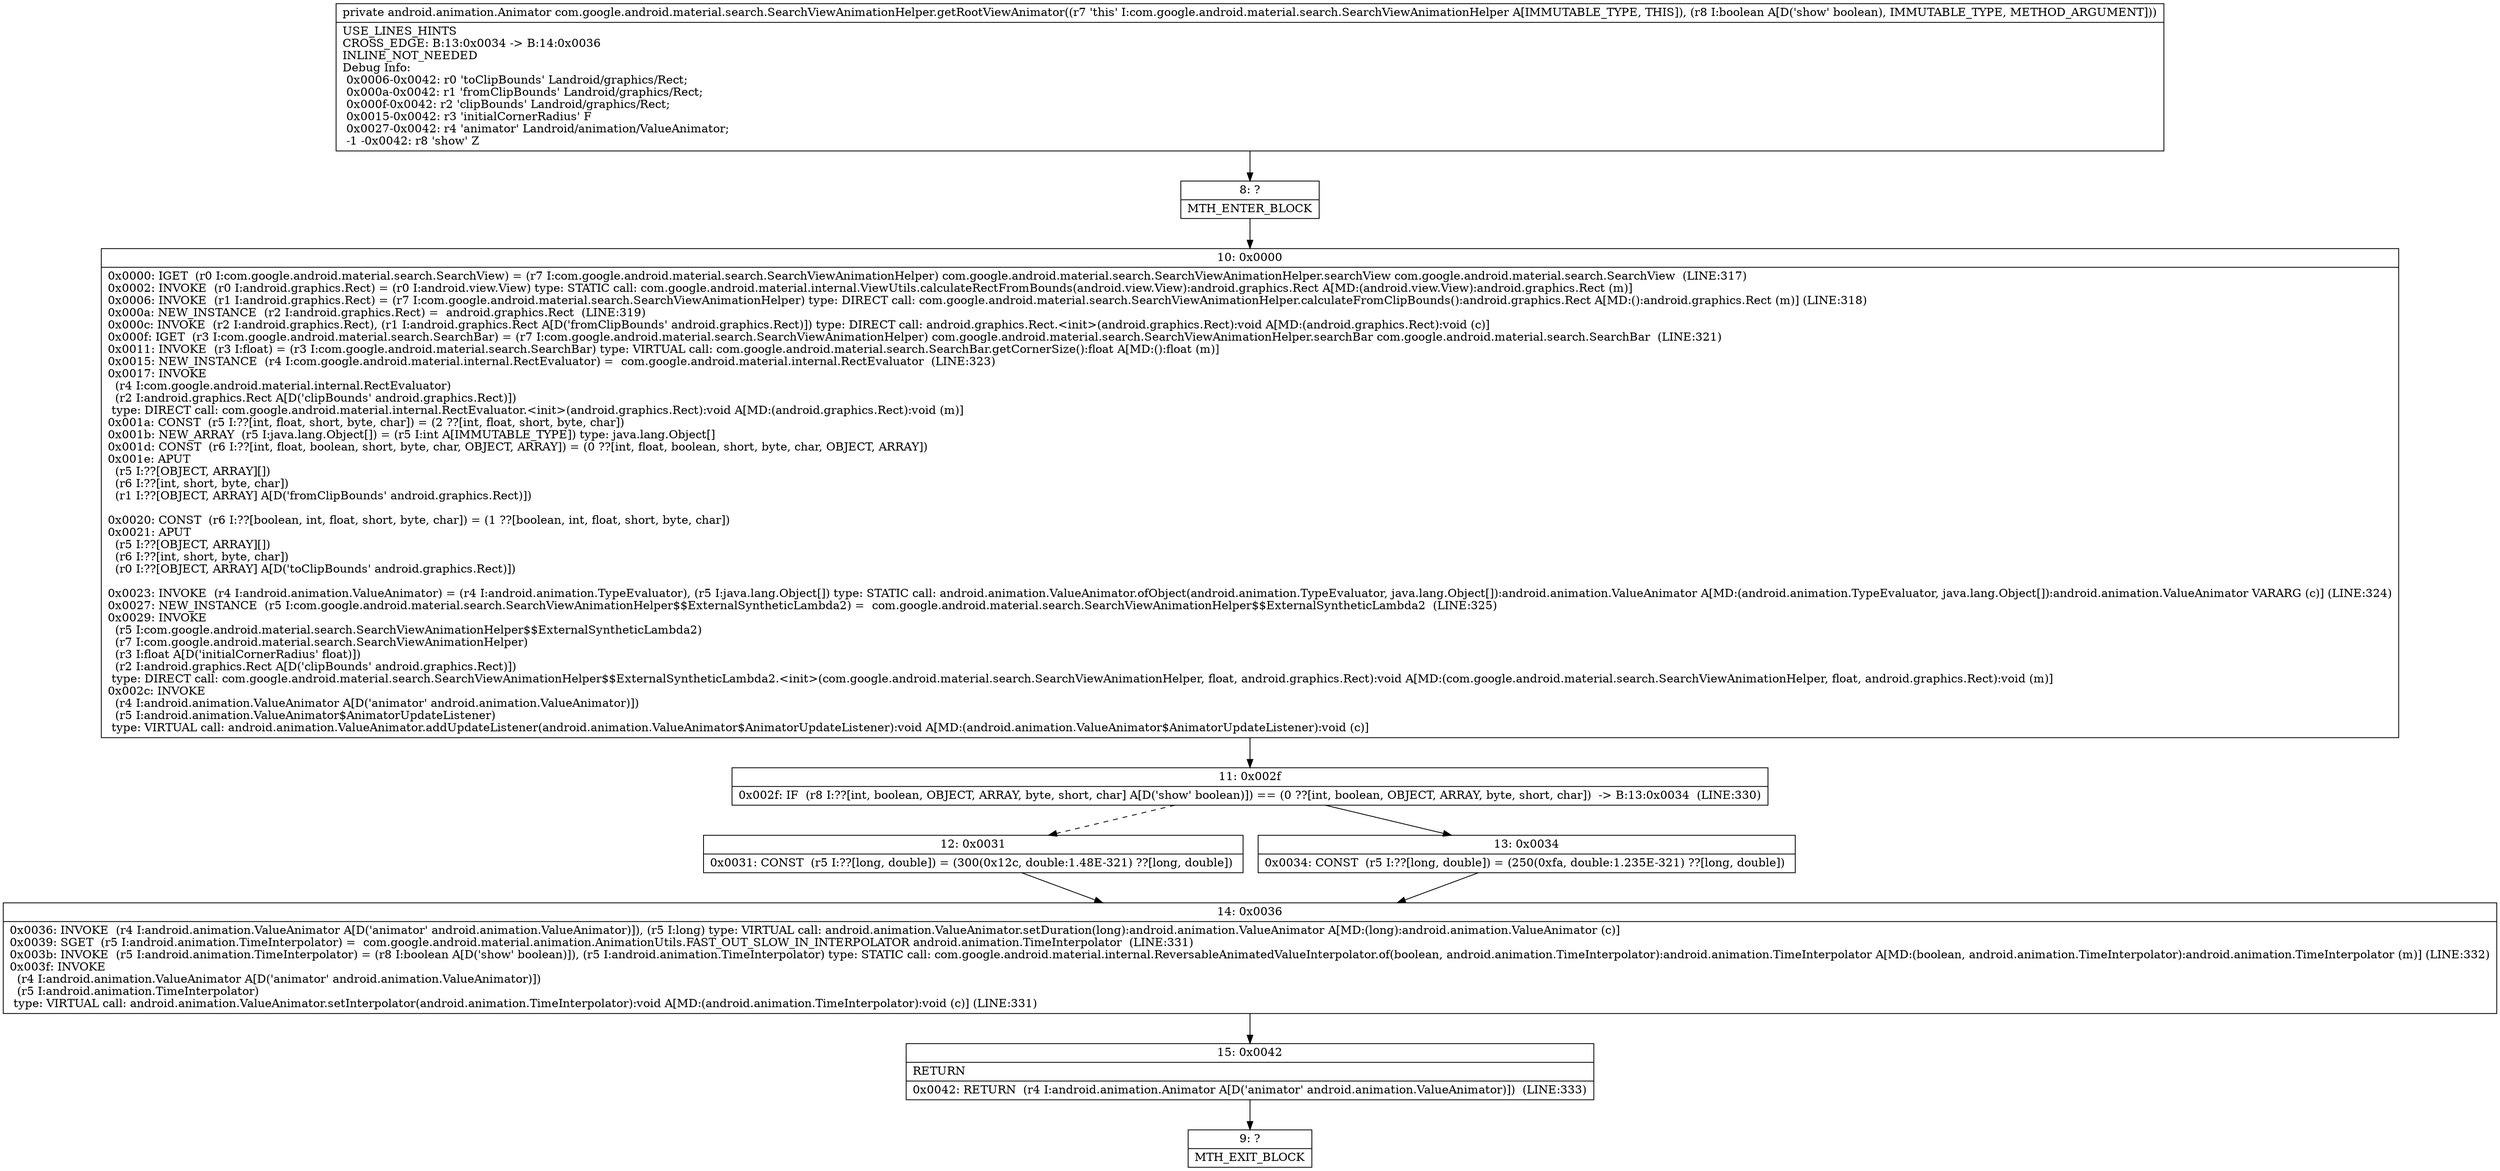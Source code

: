 digraph "CFG forcom.google.android.material.search.SearchViewAnimationHelper.getRootViewAnimator(Z)Landroid\/animation\/Animator;" {
Node_8 [shape=record,label="{8\:\ ?|MTH_ENTER_BLOCK\l}"];
Node_10 [shape=record,label="{10\:\ 0x0000|0x0000: IGET  (r0 I:com.google.android.material.search.SearchView) = (r7 I:com.google.android.material.search.SearchViewAnimationHelper) com.google.android.material.search.SearchViewAnimationHelper.searchView com.google.android.material.search.SearchView  (LINE:317)\l0x0002: INVOKE  (r0 I:android.graphics.Rect) = (r0 I:android.view.View) type: STATIC call: com.google.android.material.internal.ViewUtils.calculateRectFromBounds(android.view.View):android.graphics.Rect A[MD:(android.view.View):android.graphics.Rect (m)]\l0x0006: INVOKE  (r1 I:android.graphics.Rect) = (r7 I:com.google.android.material.search.SearchViewAnimationHelper) type: DIRECT call: com.google.android.material.search.SearchViewAnimationHelper.calculateFromClipBounds():android.graphics.Rect A[MD:():android.graphics.Rect (m)] (LINE:318)\l0x000a: NEW_INSTANCE  (r2 I:android.graphics.Rect) =  android.graphics.Rect  (LINE:319)\l0x000c: INVOKE  (r2 I:android.graphics.Rect), (r1 I:android.graphics.Rect A[D('fromClipBounds' android.graphics.Rect)]) type: DIRECT call: android.graphics.Rect.\<init\>(android.graphics.Rect):void A[MD:(android.graphics.Rect):void (c)]\l0x000f: IGET  (r3 I:com.google.android.material.search.SearchBar) = (r7 I:com.google.android.material.search.SearchViewAnimationHelper) com.google.android.material.search.SearchViewAnimationHelper.searchBar com.google.android.material.search.SearchBar  (LINE:321)\l0x0011: INVOKE  (r3 I:float) = (r3 I:com.google.android.material.search.SearchBar) type: VIRTUAL call: com.google.android.material.search.SearchBar.getCornerSize():float A[MD:():float (m)]\l0x0015: NEW_INSTANCE  (r4 I:com.google.android.material.internal.RectEvaluator) =  com.google.android.material.internal.RectEvaluator  (LINE:323)\l0x0017: INVOKE  \l  (r4 I:com.google.android.material.internal.RectEvaluator)\l  (r2 I:android.graphics.Rect A[D('clipBounds' android.graphics.Rect)])\l type: DIRECT call: com.google.android.material.internal.RectEvaluator.\<init\>(android.graphics.Rect):void A[MD:(android.graphics.Rect):void (m)]\l0x001a: CONST  (r5 I:??[int, float, short, byte, char]) = (2 ??[int, float, short, byte, char]) \l0x001b: NEW_ARRAY  (r5 I:java.lang.Object[]) = (r5 I:int A[IMMUTABLE_TYPE]) type: java.lang.Object[] \l0x001d: CONST  (r6 I:??[int, float, boolean, short, byte, char, OBJECT, ARRAY]) = (0 ??[int, float, boolean, short, byte, char, OBJECT, ARRAY]) \l0x001e: APUT  \l  (r5 I:??[OBJECT, ARRAY][])\l  (r6 I:??[int, short, byte, char])\l  (r1 I:??[OBJECT, ARRAY] A[D('fromClipBounds' android.graphics.Rect)])\l \l0x0020: CONST  (r6 I:??[boolean, int, float, short, byte, char]) = (1 ??[boolean, int, float, short, byte, char]) \l0x0021: APUT  \l  (r5 I:??[OBJECT, ARRAY][])\l  (r6 I:??[int, short, byte, char])\l  (r0 I:??[OBJECT, ARRAY] A[D('toClipBounds' android.graphics.Rect)])\l \l0x0023: INVOKE  (r4 I:android.animation.ValueAnimator) = (r4 I:android.animation.TypeEvaluator), (r5 I:java.lang.Object[]) type: STATIC call: android.animation.ValueAnimator.ofObject(android.animation.TypeEvaluator, java.lang.Object[]):android.animation.ValueAnimator A[MD:(android.animation.TypeEvaluator, java.lang.Object[]):android.animation.ValueAnimator VARARG (c)] (LINE:324)\l0x0027: NEW_INSTANCE  (r5 I:com.google.android.material.search.SearchViewAnimationHelper$$ExternalSyntheticLambda2) =  com.google.android.material.search.SearchViewAnimationHelper$$ExternalSyntheticLambda2  (LINE:325)\l0x0029: INVOKE  \l  (r5 I:com.google.android.material.search.SearchViewAnimationHelper$$ExternalSyntheticLambda2)\l  (r7 I:com.google.android.material.search.SearchViewAnimationHelper)\l  (r3 I:float A[D('initialCornerRadius' float)])\l  (r2 I:android.graphics.Rect A[D('clipBounds' android.graphics.Rect)])\l type: DIRECT call: com.google.android.material.search.SearchViewAnimationHelper$$ExternalSyntheticLambda2.\<init\>(com.google.android.material.search.SearchViewAnimationHelper, float, android.graphics.Rect):void A[MD:(com.google.android.material.search.SearchViewAnimationHelper, float, android.graphics.Rect):void (m)]\l0x002c: INVOKE  \l  (r4 I:android.animation.ValueAnimator A[D('animator' android.animation.ValueAnimator)])\l  (r5 I:android.animation.ValueAnimator$AnimatorUpdateListener)\l type: VIRTUAL call: android.animation.ValueAnimator.addUpdateListener(android.animation.ValueAnimator$AnimatorUpdateListener):void A[MD:(android.animation.ValueAnimator$AnimatorUpdateListener):void (c)]\l}"];
Node_11 [shape=record,label="{11\:\ 0x002f|0x002f: IF  (r8 I:??[int, boolean, OBJECT, ARRAY, byte, short, char] A[D('show' boolean)]) == (0 ??[int, boolean, OBJECT, ARRAY, byte, short, char])  \-\> B:13:0x0034  (LINE:330)\l}"];
Node_12 [shape=record,label="{12\:\ 0x0031|0x0031: CONST  (r5 I:??[long, double]) = (300(0x12c, double:1.48E\-321) ??[long, double]) \l}"];
Node_14 [shape=record,label="{14\:\ 0x0036|0x0036: INVOKE  (r4 I:android.animation.ValueAnimator A[D('animator' android.animation.ValueAnimator)]), (r5 I:long) type: VIRTUAL call: android.animation.ValueAnimator.setDuration(long):android.animation.ValueAnimator A[MD:(long):android.animation.ValueAnimator (c)]\l0x0039: SGET  (r5 I:android.animation.TimeInterpolator) =  com.google.android.material.animation.AnimationUtils.FAST_OUT_SLOW_IN_INTERPOLATOR android.animation.TimeInterpolator  (LINE:331)\l0x003b: INVOKE  (r5 I:android.animation.TimeInterpolator) = (r8 I:boolean A[D('show' boolean)]), (r5 I:android.animation.TimeInterpolator) type: STATIC call: com.google.android.material.internal.ReversableAnimatedValueInterpolator.of(boolean, android.animation.TimeInterpolator):android.animation.TimeInterpolator A[MD:(boolean, android.animation.TimeInterpolator):android.animation.TimeInterpolator (m)] (LINE:332)\l0x003f: INVOKE  \l  (r4 I:android.animation.ValueAnimator A[D('animator' android.animation.ValueAnimator)])\l  (r5 I:android.animation.TimeInterpolator)\l type: VIRTUAL call: android.animation.ValueAnimator.setInterpolator(android.animation.TimeInterpolator):void A[MD:(android.animation.TimeInterpolator):void (c)] (LINE:331)\l}"];
Node_15 [shape=record,label="{15\:\ 0x0042|RETURN\l|0x0042: RETURN  (r4 I:android.animation.Animator A[D('animator' android.animation.ValueAnimator)])  (LINE:333)\l}"];
Node_9 [shape=record,label="{9\:\ ?|MTH_EXIT_BLOCK\l}"];
Node_13 [shape=record,label="{13\:\ 0x0034|0x0034: CONST  (r5 I:??[long, double]) = (250(0xfa, double:1.235E\-321) ??[long, double]) \l}"];
MethodNode[shape=record,label="{private android.animation.Animator com.google.android.material.search.SearchViewAnimationHelper.getRootViewAnimator((r7 'this' I:com.google.android.material.search.SearchViewAnimationHelper A[IMMUTABLE_TYPE, THIS]), (r8 I:boolean A[D('show' boolean), IMMUTABLE_TYPE, METHOD_ARGUMENT]))  | USE_LINES_HINTS\lCROSS_EDGE: B:13:0x0034 \-\> B:14:0x0036\lINLINE_NOT_NEEDED\lDebug Info:\l  0x0006\-0x0042: r0 'toClipBounds' Landroid\/graphics\/Rect;\l  0x000a\-0x0042: r1 'fromClipBounds' Landroid\/graphics\/Rect;\l  0x000f\-0x0042: r2 'clipBounds' Landroid\/graphics\/Rect;\l  0x0015\-0x0042: r3 'initialCornerRadius' F\l  0x0027\-0x0042: r4 'animator' Landroid\/animation\/ValueAnimator;\l  \-1 \-0x0042: r8 'show' Z\l}"];
MethodNode -> Node_8;Node_8 -> Node_10;
Node_10 -> Node_11;
Node_11 -> Node_12[style=dashed];
Node_11 -> Node_13;
Node_12 -> Node_14;
Node_14 -> Node_15;
Node_15 -> Node_9;
Node_13 -> Node_14;
}

